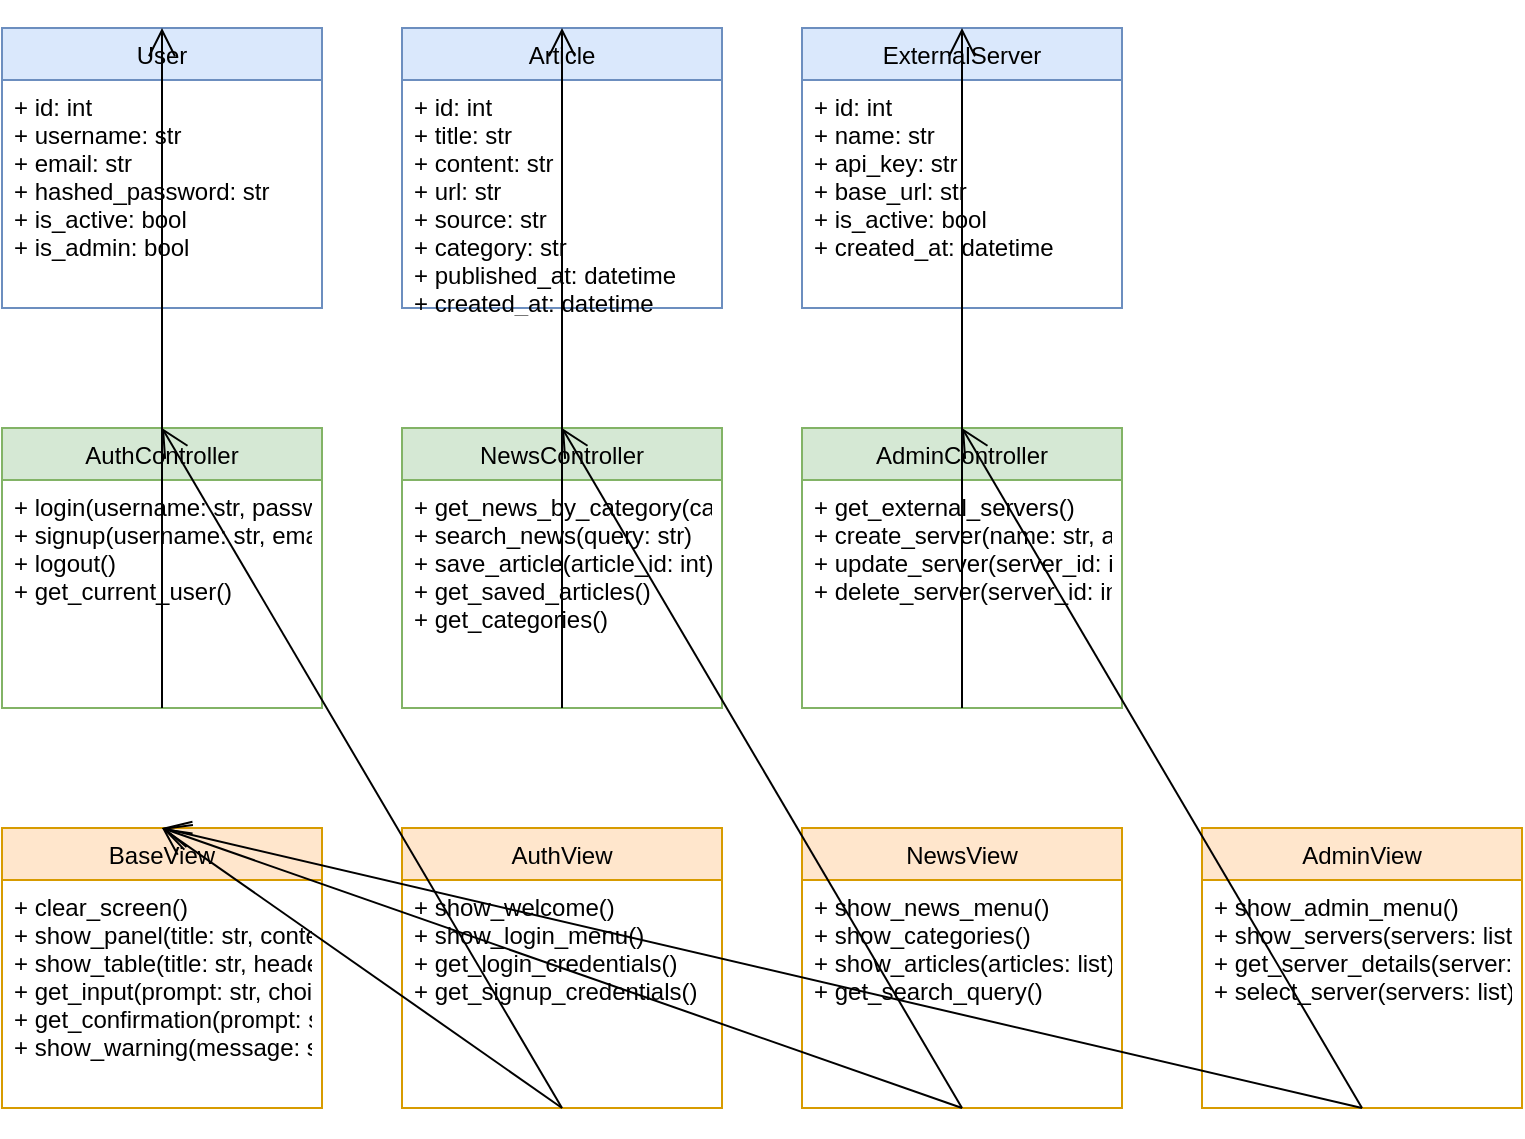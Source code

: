 <?xml version="1.0" encoding="UTF-8"?>
<mxfile version="21.7.5" type="device">
  <diagram id="news_aggregation" name="News Aggregation System">
    <mxGraphModel dx="1422" dy="762" grid="1" gridSize="10" guides="1" tooltips="1" connect="1" arrows="1" fold="1" page="1" pageScale="1" pageWidth="827" pageHeight="1169" math="0" shadow="0">
      <root>
        <mxCell id="0"/>
        <mxCell id="1" parent="0"/>
        
        <!-- Models -->
        <mxCell id="2" value="User" style="swimlane;fontStyle=0;childLayout=stackLayout;horizontal=1;startSize=26;horizontalStack=0;resizeParent=1;resizeParentMax=0;resizeLast=0;collapsible=1;marginBottom=0;fillColor=#dae8fc;strokeColor=#6c8ebf;" vertex="1" parent="1">
          <mxGeometry x="40" y="40" width="160" height="140" as="geometry">
            <mxRectangle x="230" y="140" width="160" height="26" as="alternateBounds"/>
          </mxGeometry>
        </mxCell>
        <mxCell id="3" value="+ id: int&#xa;+ username: str&#xa;+ email: str&#xa;+ hashed_password: str&#xa;+ is_active: bool&#xa;+ is_admin: bool" style="text;strokeColor=none;fillColor=none;align=left;verticalAlign=top;spacingLeft=4;spacingRight=4;overflow=hidden;rotatable=0;points=[[0,0.5],[1,0.5]];portConstraint=eastwest;" vertex="1" parent="2">
          <mxGeometry y="26" width="160" height="114" as="geometry"/>
        </mxCell>

        <mxCell id="4" value="Article" style="swimlane;fontStyle=0;childLayout=stackLayout;horizontal=1;startSize=26;horizontalStack=0;resizeParent=1;resizeParentMax=0;resizeLast=0;collapsible=1;marginBottom=0;fillColor=#dae8fc;strokeColor=#6c8ebf;" vertex="1" parent="1">
          <mxGeometry x="240" y="40" width="160" height="140" as="geometry">
            <mxRectangle x="430" y="140" width="160" height="26" as="alternateBounds"/>
          </mxGeometry>
        </mxCell>
        <mxCell id="5" value="+ id: int&#xa;+ title: str&#xa;+ content: str&#xa;+ url: str&#xa;+ source: str&#xa;+ category: str&#xa;+ published_at: datetime&#xa;+ created_at: datetime" style="text;strokeColor=none;fillColor=none;align=left;verticalAlign=top;spacingLeft=4;spacingRight=4;overflow=hidden;rotatable=0;points=[[0,0.5],[1,0.5]];portConstraint=eastwest;" vertex="1" parent="4">
          <mxGeometry y="26" width="160" height="114" as="geometry"/>
        </mxCell>

        <mxCell id="6" value="ExternalServer" style="swimlane;fontStyle=0;childLayout=stackLayout;horizontal=1;startSize=26;horizontalStack=0;resizeParent=1;resizeParentMax=0;resizeLast=0;collapsible=1;marginBottom=0;fillColor=#dae8fc;strokeColor=#6c8ebf;" vertex="1" parent="1">
          <mxGeometry x="440" y="40" width="160" height="140" as="geometry">
            <mxRectangle x="630" y="140" width="160" height="26" as="alternateBounds"/>
          </mxGeometry>
        </mxCell>
        <mxCell id="7" value="+ id: int&#xa;+ name: str&#xa;+ api_key: str&#xa;+ base_url: str&#xa;+ is_active: bool&#xa;+ created_at: datetime" style="text;strokeColor=none;fillColor=none;align=left;verticalAlign=top;spacingLeft=4;spacingRight=4;overflow=hidden;rotatable=0;points=[[0,0.5],[1,0.5]];portConstraint=eastwest;" vertex="1" parent="6">
          <mxGeometry y="26" width="160" height="114" as="geometry"/>
        </mxCell>

        <!-- Controllers -->
        <mxCell id="8" value="AuthController" style="swimlane;fontStyle=0;childLayout=stackLayout;horizontal=1;startSize=26;horizontalStack=0;resizeParent=1;resizeParentMax=0;resizeLast=0;collapsible=1;marginBottom=0;fillColor=#d5e8d4;strokeColor=#82b366;" vertex="1" parent="1">
          <mxGeometry x="40" y="240" width="160" height="140" as="geometry"/>
        </mxCell>
        <mxCell id="9" value="+ login(username: str, password: str)&#xa;+ signup(username: str, email: str, password: str)&#xa;+ logout()&#xa;+ get_current_user()" style="text;strokeColor=none;fillColor=none;align=left;verticalAlign=top;spacingLeft=4;spacingRight=4;overflow=hidden;rotatable=0;points=[[0,0.5],[1,0.5]];portConstraint=eastwest;" vertex="1" parent="8">
          <mxGeometry y="26" width="160" height="114" as="geometry"/>
        </mxCell>

        <mxCell id="10" value="NewsController" style="swimlane;fontStyle=0;childLayout=stackLayout;horizontal=1;startSize=26;horizontalStack=0;resizeParent=1;resizeParentMax=0;resizeLast=0;collapsible=1;marginBottom=0;fillColor=#d5e8d4;strokeColor=#82b366;" vertex="1" parent="1">
          <mxGeometry x="240" y="240" width="160" height="140" as="geometry"/>
        </mxCell>
        <mxCell id="11" value="+ get_news_by_category(category: str)&#xa;+ search_news(query: str)&#xa;+ save_article(article_id: int)&#xa;+ get_saved_articles()&#xa;+ get_categories()" style="text;strokeColor=none;fillColor=none;align=left;verticalAlign=top;spacingLeft=4;spacingRight=4;overflow=hidden;rotatable=0;points=[[0,0.5],[1,0.5]];portConstraint=eastwest;" vertex="1" parent="10">
          <mxGeometry y="26" width="160" height="114" as="geometry"/>
        </mxCell>

        <mxCell id="12" value="AdminController" style="swimlane;fontStyle=0;childLayout=stackLayout;horizontal=1;startSize=26;horizontalStack=0;resizeParent=1;resizeParentMax=0;resizeLast=0;collapsible=1;marginBottom=0;fillColor=#d5e8d4;strokeColor=#82b366;" vertex="1" parent="1">
          <mxGeometry x="440" y="240" width="160" height="140" as="geometry"/>
        </mxCell>
        <mxCell id="13" value="+ get_external_servers()&#xa;+ create_server(name: str, api_key: str, base_url: str)&#xa;+ update_server(server_id: int, data: dict)&#xa;+ delete_server(server_id: int)" style="text;strokeColor=none;fillColor=none;align=left;verticalAlign=top;spacingLeft=4;spacingRight=4;overflow=hidden;rotatable=0;points=[[0,0.5],[1,0.5]];portConstraint=eastwest;" vertex="1" parent="12">
          <mxGeometry y="26" width="160" height="114" as="geometry"/>
        </mxCell>

        <!-- Views -->
        <mxCell id="14" value="BaseView" style="swimlane;fontStyle=0;childLayout=stackLayout;horizontal=1;startSize=26;horizontalStack=0;resizeParent=1;resizeParentMax=0;resizeLast=0;collapsible=1;marginBottom=0;fillColor=#ffe6cc;strokeColor=#d79b00;" vertex="1" parent="1">
          <mxGeometry x="40" y="440" width="160" height="140" as="geometry"/>
        </mxCell>
        <mxCell id="15" value="+ clear_screen()&#xa;+ show_panel(title: str, content: str)&#xa;+ show_table(title: str, headers: list, rows: list)&#xa;+ get_input(prompt: str, choices: list = None)&#xa;+ get_confirmation(prompt: str)&#xa;+ show_warning(message: str)" style="text;strokeColor=none;fillColor=none;align=left;verticalAlign=top;spacingLeft=4;spacingRight=4;overflow=hidden;rotatable=0;points=[[0,0.5],[1,0.5]];portConstraint=eastwest;" vertex="1" parent="14">
          <mxGeometry y="26" width="160" height="114" as="geometry"/>
        </mxCell>

        <mxCell id="16" value="AuthView" style="swimlane;fontStyle=0;childLayout=stackLayout;horizontal=1;startSize=26;horizontalStack=0;resizeParent=1;resizeParentMax=0;resizeLast=0;collapsible=1;marginBottom=0;fillColor=#ffe6cc;strokeColor=#d79b00;" vertex="1" parent="1">
          <mxGeometry x="240" y="440" width="160" height="140" as="geometry"/>
        </mxCell>
        <mxCell id="17" value="+ show_welcome()&#xa;+ show_login_menu()&#xa;+ get_login_credentials()&#xa;+ get_signup_credentials()" style="text;strokeColor=none;fillColor=none;align=left;verticalAlign=top;spacingLeft=4;spacingRight=4;overflow=hidden;rotatable=0;points=[[0,0.5],[1,0.5]];portConstraint=eastwest;" vertex="1" parent="16">
          <mxGeometry y="26" width="160" height="114" as="geometry"/>
        </mxCell>

        <mxCell id="18" value="NewsView" style="swimlane;fontStyle=0;childLayout=stackLayout;horizontal=1;startSize=26;horizontalStack=0;resizeParent=1;resizeParentMax=0;resizeLast=0;collapsible=1;marginBottom=0;fillColor=#ffe6cc;strokeColor=#d79b00;" vertex="1" parent="1">
          <mxGeometry x="440" y="440" width="160" height="140" as="geometry"/>
        </mxCell>
        <mxCell id="19" value="+ show_news_menu()&#xa;+ show_categories()&#xa;+ show_articles(articles: list)&#xa;+ get_search_query()" style="text;strokeColor=none;fillColor=none;align=left;verticalAlign=top;spacingLeft=4;spacingRight=4;overflow=hidden;rotatable=0;points=[[0,0.5],[1,0.5]];portConstraint=eastwest;" vertex="1" parent="18">
          <mxGeometry y="26" width="160" height="114" as="geometry"/>
        </mxCell>

        <mxCell id="20" value="AdminView" style="swimlane;fontStyle=0;childLayout=stackLayout;horizontal=1;startSize=26;horizontalStack=0;resizeParent=1;resizeParentMax=0;resizeLast=0;collapsible=1;marginBottom=0;fillColor=#ffe6cc;strokeColor=#d79b00;" vertex="1" parent="1">
          <mxGeometry x="640" y="440" width="160" height="140" as="geometry"/>
        </mxCell>
        <mxCell id="21" value="+ show_admin_menu()&#xa;+ show_servers(servers: list)&#xa;+ get_server_details(server: ExternalServer)&#xa;+ select_server(servers: list)" style="text;strokeColor=none;fillColor=none;align=left;verticalAlign=top;spacingLeft=4;spacingRight=4;overflow=hidden;rotatable=0;points=[[0,0.5],[1,0.5]];portConstraint=eastwest;" vertex="1" parent="20">
          <mxGeometry y="26" width="160" height="114" as="geometry"/>
        </mxCell>

        <!-- Relationships -->
        <mxCell id="22" value="" style="endArrow=open;endFill=1;endSize=12;html=1;rounded=0;exitX=0.5;exitY=1;exitDx=0;exitDy=0;entryX=0.5;entryY=0;entryDx=0;entryDy=0;" edge="1" parent="1" source="16" target="14">
          <mxGeometry width="160" relative="1" as="geometry">
            <mxPoint x="320" y="580" as="sourcePoint"/>
            <mxPoint x="480" y="580" as="targetPoint"/>
          </mxGeometry>
        </mxCell>
        <mxCell id="23" value="" style="endArrow=open;endFill=1;endSize=12;html=1;rounded=0;exitX=0.5;exitY=1;exitDx=0;exitDy=0;entryX=0.5;entryY=0;entryDx=0;entryDy=0;" edge="1" parent="1" source="18" target="14">
          <mxGeometry width="160" relative="1" as="geometry">
            <mxPoint x="520" y="580" as="sourcePoint"/>
            <mxPoint x="680" y="580" as="targetPoint"/>
          </mxGeometry>
        </mxCell>
        <mxCell id="24" value="" style="endArrow=open;endFill=1;endSize=12;html=1;rounded=0;exitX=0.5;exitY=1;exitDx=0;exitDy=0;entryX=0.5;entryY=0;entryDx=0;entryDy=0;" edge="1" parent="1" source="20" target="14">
          <mxGeometry width="160" relative="1" as="geometry">
            <mxPoint x="720" y="580" as="sourcePoint"/>
            <mxPoint x="880" y="580" as="targetPoint"/>
          </mxGeometry>
        </mxCell>

        <mxCell id="25" value="" style="endArrow=open;endFill=1;endSize=12;html=1;rounded=0;exitX=0.5;exitY=1;exitDx=0;exitDy=0;entryX=0.5;entryY=0;entryDx=0;entryDy=0;" edge="1" parent="1" source="8" target="2">
          <mxGeometry width="160" relative="1" as="geometry">
            <mxPoint x="120" y="380" as="sourcePoint"/>
            <mxPoint x="280" y="380" as="targetPoint"/>
          </mxGeometry>
        </mxCell>
        <mxCell id="26" value="" style="endArrow=open;endFill=1;endSize=12;html=1;rounded=0;exitX=0.5;exitY=1;exitDx=0;exitDy=0;entryX=0.5;entryY=0;entryDx=0;entryDy=0;" edge="1" parent="1" source="10" target="4">
          <mxGeometry width="160" relative="1" as="geometry">
            <mxPoint x="320" y="380" as="sourcePoint"/>
            <mxPoint x="480" y="380" as="targetPoint"/>
          </mxGeometry>
        </mxCell>
        <mxCell id="27" value="" style="endArrow=open;endFill=1;endSize=12;html=1;rounded=0;exitX=0.5;exitY=1;exitDx=0;exitDy=0;entryX=0.5;entryY=0;entryDx=0;entryDy=0;" edge="1" parent="1" source="12" target="6">
          <mxGeometry width="160" relative="1" as="geometry">
            <mxPoint x="520" y="380" as="sourcePoint"/>
            <mxPoint x="680" y="380" as="targetPoint"/>
          </mxGeometry>
        </mxCell>

        <mxCell id="28" value="" style="endArrow=open;endFill=1;endSize=12;html=1;rounded=0;exitX=0.5;exitY=1;exitDx=0;exitDy=0;entryX=0.5;entryY=0;entryDx=0;entryDy=0;" edge="1" parent="1" source="16" target="8">
          <mxGeometry width="160" relative="1" as="geometry">
            <mxPoint x="320" y="580" as="sourcePoint"/>
            <mxPoint x="480" y="580" as="targetPoint"/>
          </mxGeometry>
        </mxCell>
        <mxCell id="29" value="" style="endArrow=open;endFill=1;endSize=12;html=1;rounded=0;exitX=0.5;exitY=1;exitDx=0;exitDy=0;entryX=0.5;entryY=0;entryDx=0;entryDy=0;" edge="1" parent="1" source="18" target="10">
          <mxGeometry width="160" relative="1" as="geometry">
            <mxPoint x="520" y="580" as="sourcePoint"/>
            <mxPoint x="680" y="580" as="targetPoint"/>
          </mxGeometry>
        </mxCell>
        <mxCell id="30" value="" style="endArrow=open;endFill=1;endSize=12;html=1;rounded=0;exitX=0.5;exitY=1;exitDx=0;exitDy=0;entryX=0.5;entryY=0;entryDx=0;entryDy=0;" edge="1" parent="1" source="20" target="12">
          <mxGeometry width="160" relative="1" as="geometry">
            <mxPoint x="720" y="580" as="sourcePoint"/>
            <mxPoint x="880" y="580" as="targetPoint"/>
          </mxGeometry>
        </mxCell>

      </root>
    </mxGraphModel>
  </diagram>
</mxfile> 